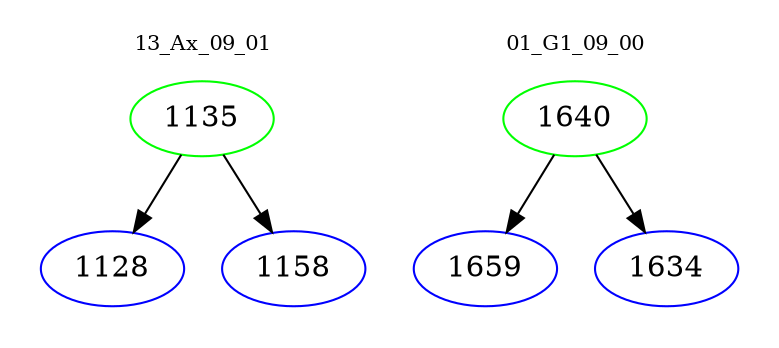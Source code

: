 digraph{
subgraph cluster_0 {
color = white
label = "13_Ax_09_01";
fontsize=10;
T0_1135 [label="1135", color="green"]
T0_1135 -> T0_1128 [color="black"]
T0_1128 [label="1128", color="blue"]
T0_1135 -> T0_1158 [color="black"]
T0_1158 [label="1158", color="blue"]
}
subgraph cluster_1 {
color = white
label = "01_G1_09_00";
fontsize=10;
T1_1640 [label="1640", color="green"]
T1_1640 -> T1_1659 [color="black"]
T1_1659 [label="1659", color="blue"]
T1_1640 -> T1_1634 [color="black"]
T1_1634 [label="1634", color="blue"]
}
}
